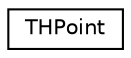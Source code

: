 digraph "Graphical Class Hierarchy"
{
  edge [fontname="Helvetica",fontsize="10",labelfontname="Helvetica",labelfontsize="10"];
  node [fontname="Helvetica",fontsize="10",shape=record];
  rankdir="LR";
  Node1 [label="THPoint",height=0.2,width=0.4,color="black", fillcolor="white", style="filled",URL="$classTHPoint.html"];
}
